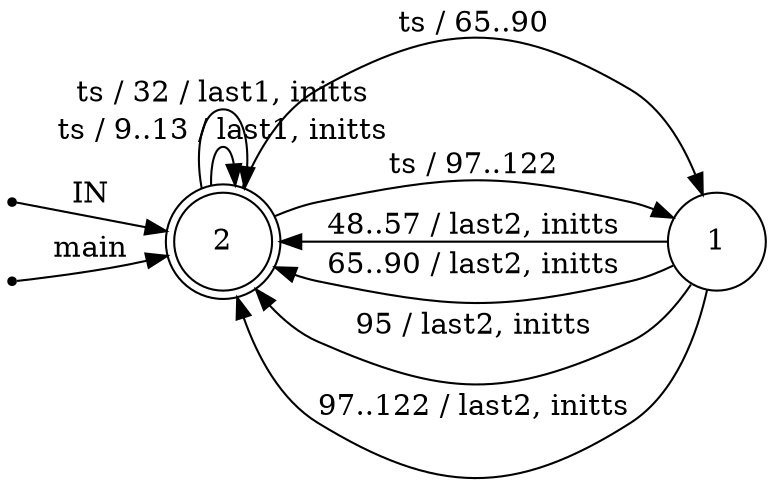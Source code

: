 digraph lexer {
	rankdir=LR;
	node [ shape = point ];
	ENTRY;
	en_2;
	node [ shape = circle, height = 0.2 ];
	node [ fixedsize = true, height = 0.65, shape = doublecircle ];
	2;
	node [ shape = circle ];
	1 -> 2 [ label = "48..57 / last2, initts" ];
	1 -> 2 [ label = "65..90 / last2, initts" ];
	1 -> 2 [ label = "95 / last2, initts" ];
	1 -> 2 [ label = "97..122 / last2, initts" ];
	2 -> 2 [ label = "ts / 9..13 / last1, initts" ];
	2 -> 2 [ label = "ts / 32 / last1, initts" ];
	2 -> 1 [ label = "ts / 65..90" ];
	2 -> 1 [ label = "ts / 97..122" ];
	ENTRY -> 2 [ label = "IN" ];
	en_2 -> 2 [ label = "main" ];
}
